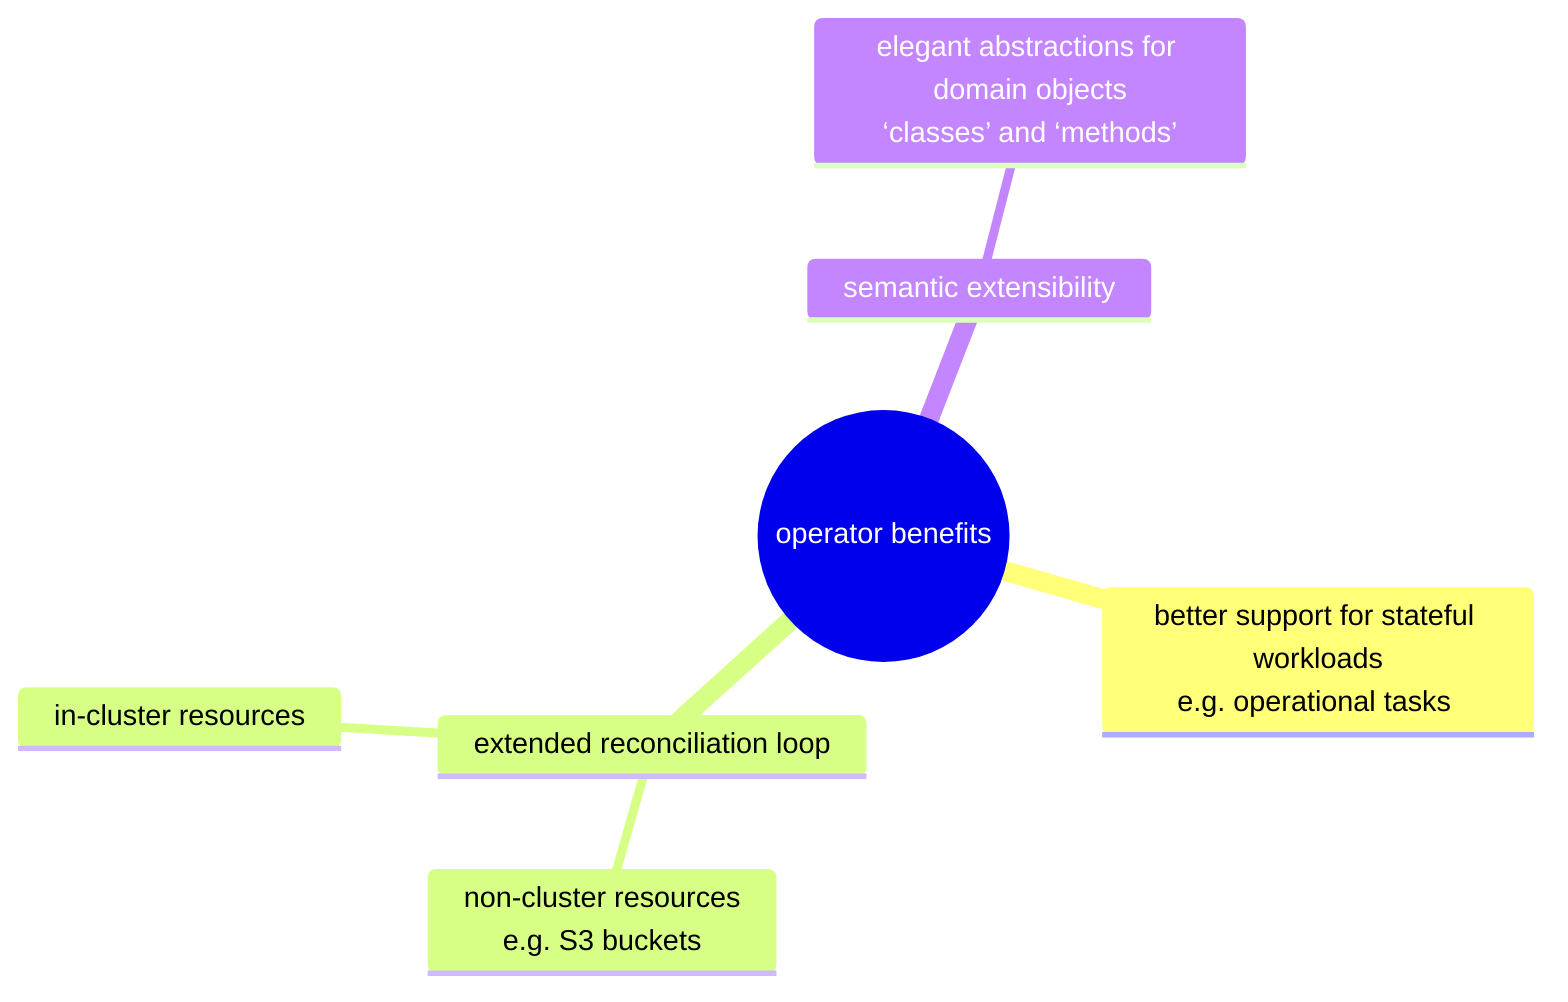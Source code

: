 mindmap
  root((operator benefits))
    better support for stateful workloads<br/>e.g. operational tasks 
    extended reconciliation loop
      non-cluster resources<br/>e.g. S3 buckets
      in-cluster resources

    semantic extensibility
      elegant abstractions for domain objects<br/>‘classes’ and ‘methods’